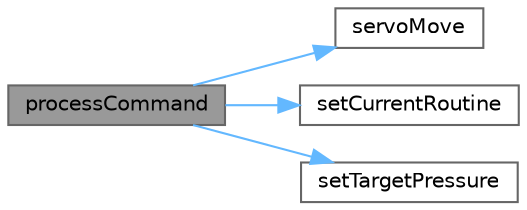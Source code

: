 digraph "processCommand"
{
 // LATEX_PDF_SIZE
  bgcolor="transparent";
  edge [fontname=Helvetica,fontsize=10,labelfontname=Helvetica,labelfontsize=10];
  node [fontname=Helvetica,fontsize=10,shape=box,height=0.2,width=0.4];
  rankdir="LR";
  Node1 [id="Node000001",label="processCommand",height=0.2,width=0.4,color="gray40", fillcolor="grey60", style="filled", fontcolor="black",tooltip="Processes incoming commands and performs the corresponding actions."];
  Node1 -> Node2 [id="edge1_Node000001_Node000002",color="steelblue1",style="solid",tooltip=" "];
  Node2 [id="Node000002",label="servoMove",height=0.2,width=0.4,color="grey40", fillcolor="white", style="filled",URL="$plunger_8cpp.html#a86adf8faa34590c967f4d0a70584223e",tooltip="Moves the servo to the specified angle."];
  Node1 -> Node3 [id="edge2_Node000001_Node000003",color="steelblue1",style="solid",tooltip=" "];
  Node3 [id="Node000003",label="setCurrentRoutine",height=0.2,width=0.4,color="grey40", fillcolor="white", style="filled",URL="$plunger_8cpp.html#a5a5afd31d142591f6fb3bf9b1daddee0",tooltip="Sets the current routine of the system."];
  Node1 -> Node4 [id="edge3_Node000001_Node000004",color="steelblue1",style="solid",tooltip=" "];
  Node4 [id="Node000004",label="setTargetPressure",height=0.2,width=0.4,color="grey40", fillcolor="white", style="filled",URL="$plunger_8cpp.html#a91b17a257ab1a777645da43a78ef2107",tooltip="Sets the target pressure."];
}

